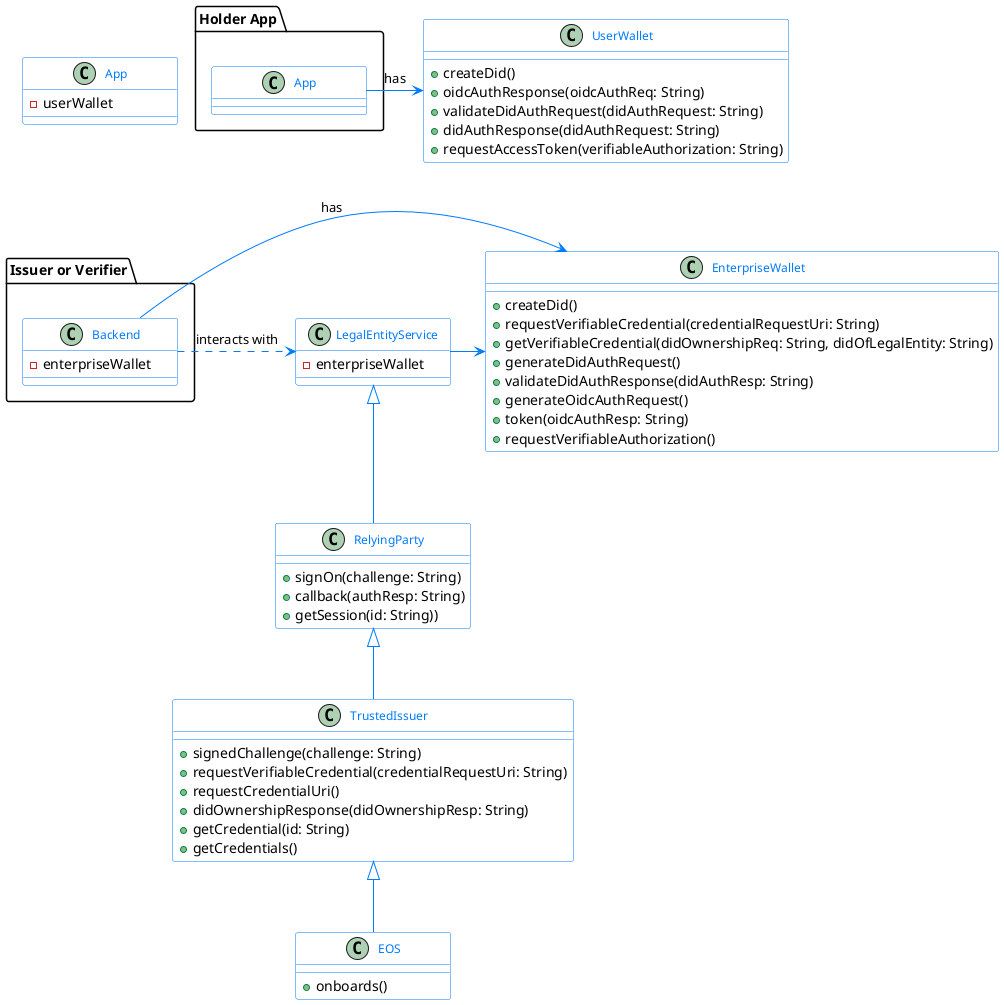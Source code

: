 @startuml
'https://plantuml.com/class-diagram

skinparam classFontColor 007BFF
skinparam classFontSize 12
skinparam classFontName Aapex
skinparam backgroundColor white
skinparam minClassWidth 155
skinparam nodesep 34
skinparam ranksep 70

skinparam class {
BorderColor 007BFF
ArrowColor 007BFF
BackgroundColor white
}

skinparam interface {
BorderColor 007BFF
ArrowColor 007BFF
}

skinparam note {
BorderColor 007BFF
BackgroundColor 7ACFF5
}

package "Issuer or Verifier" {
class Backend {
 - enterpriseWallet
 }
}

Backend -> EnterpriseWallet: has
Backend .right.> LegalEntityService: interacts with
LegalEntityService -> EnterpriseWallet
LegalEntityService <|-- RelyingParty
RelyingParty <|-- TrustedIssuer
TrustedIssuer <|-- EOS

'EnterpriseWallet ..> EOS: onboards >
'UserWallet ..> EOS: onboards >

package "Holder App" {
class App
}

App -> UserWallet: has

class EnterpriseWallet {
+ createDid()
+ requestVerifiableCredential(credentialRequestUri: String)
+ getVerifiableCredential(didOwnershipReq: String, didOfLegalEntity: String)
+ generateDidAuthRequest()
+ validateDidAuthResponse(didAuthResp: String)
+ generateOidcAuthRequest()
+ token(oidcAuthResp: String)
+ requestVerifiableAuthorization()
}

class UserWallet {
+ createDid()
+ oidcAuthResponse(oidcAuthReq: String)
+ validateDidAuthRequest(didAuthRequest: String)
+ didAuthResponse(didAuthRequest: String)
+ requestAccessToken(verifiableAuthorization: String)
}

class LegalEntityService {
 - enterpriseWallet
}

class RelyingParty {
 + signOn(challenge: String)
 + callback(authResp: String)
 + getSession(id: String))
}

class TrustedIssuer {
 + signedChallenge(challenge: String)
 + requestVerifiableCredential(credentialRequestUri: String)
 + requestCredentialUri()
 + didOwnershipResponse(didOwnershipResp: String)
 + getCredential(id: String)
 + getCredentials()
}

class EOS {
 + onboards()
}

class App {
 - userWallet
}

App -[hidden]- Backend

@enduml
